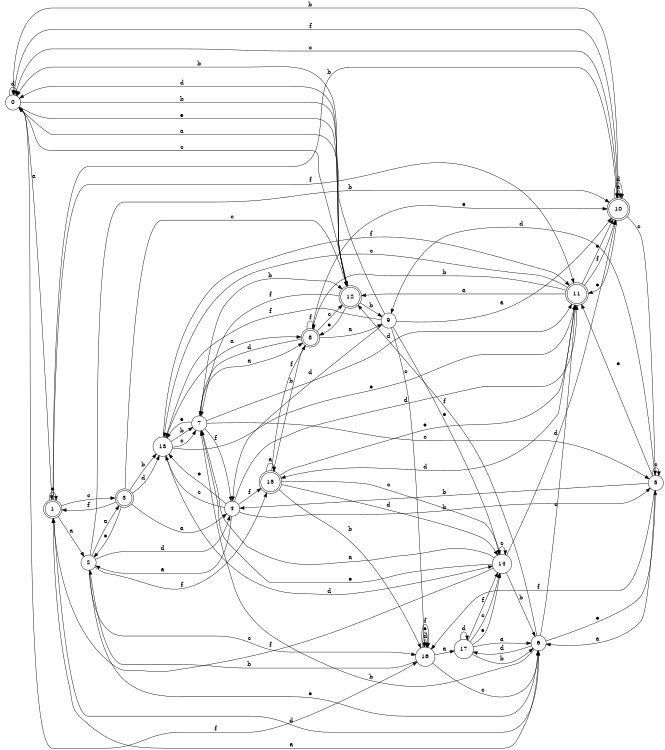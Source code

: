 digraph n15_4 {
__start0 [label="" shape="none"];

rankdir=LR;
size="8,5";

s0 [style="filled", color="black", fillcolor="white" shape="circle", label="0"];
s1 [style="rounded,filled", color="black", fillcolor="white" shape="doublecircle", label="1"];
s2 [style="filled", color="black", fillcolor="white" shape="circle", label="2"];
s3 [style="rounded,filled", color="black", fillcolor="white" shape="doublecircle", label="3"];
s4 [style="filled", color="black", fillcolor="white" shape="circle", label="4"];
s5 [style="filled", color="black", fillcolor="white" shape="circle", label="5"];
s6 [style="filled", color="black", fillcolor="white" shape="circle", label="6"];
s7 [style="filled", color="black", fillcolor="white" shape="circle", label="7"];
s8 [style="rounded,filled", color="black", fillcolor="white" shape="doublecircle", label="8"];
s9 [style="filled", color="black", fillcolor="white" shape="circle", label="9"];
s10 [style="rounded,filled", color="black", fillcolor="white" shape="doublecircle", label="10"];
s11 [style="rounded,filled", color="black", fillcolor="white" shape="doublecircle", label="11"];
s12 [style="rounded,filled", color="black", fillcolor="white" shape="doublecircle", label="12"];
s13 [style="filled", color="black", fillcolor="white" shape="circle", label="13"];
s14 [style="filled", color="black", fillcolor="white" shape="circle", label="14"];
s15 [style="rounded,filled", color="black", fillcolor="white" shape="doublecircle", label="15"];
s16 [style="filled", color="black", fillcolor="white" shape="circle", label="16"];
s17 [style="filled", color="black", fillcolor="white" shape="circle", label="17"];
s0 -> s1 [label="a"];
s0 -> s12 [label="b"];
s0 -> s10 [label="c"];
s0 -> s0 [label="d"];
s0 -> s12 [label="e"];
s0 -> s16 [label="f"];
s1 -> s2 [label="a"];
s1 -> s10 [label="b"];
s1 -> s3 [label="c"];
s1 -> s6 [label="d"];
s1 -> s1 [label="e"];
s1 -> s11 [label="f"];
s2 -> s3 [label="a"];
s2 -> s10 [label="b"];
s2 -> s16 [label="c"];
s2 -> s4 [label="d"];
s2 -> s6 [label="e"];
s2 -> s15 [label="f"];
s3 -> s4 [label="a"];
s3 -> s13 [label="b"];
s3 -> s12 [label="c"];
s3 -> s13 [label="d"];
s3 -> s2 [label="e"];
s3 -> s1 [label="f"];
s4 -> s2 [label="a"];
s4 -> s5 [label="b"];
s4 -> s13 [label="c"];
s4 -> s11 [label="d"];
s4 -> s13 [label="e"];
s4 -> s15 [label="f"];
s5 -> s6 [label="a"];
s5 -> s4 [label="b"];
s5 -> s5 [label="c"];
s5 -> s9 [label="d"];
s5 -> s11 [label="e"];
s5 -> s16 [label="f"];
s6 -> s1 [label="a"];
s6 -> s7 [label="b"];
s6 -> s11 [label="c"];
s6 -> s17 [label="d"];
s6 -> s5 [label="e"];
s6 -> s12 [label="f"];
s7 -> s8 [label="a"];
s7 -> s12 [label="b"];
s7 -> s5 [label="c"];
s7 -> s11 [label="d"];
s7 -> s13 [label="e"];
s7 -> s4 [label="f"];
s8 -> s9 [label="a"];
s8 -> s15 [label="b"];
s8 -> s12 [label="c"];
s8 -> s7 [label="d"];
s8 -> s10 [label="e"];
s8 -> s8 [label="f"];
s9 -> s10 [label="a"];
s9 -> s0 [label="b"];
s9 -> s16 [label="c"];
s9 -> s4 [label="d"];
s9 -> s14 [label="e"];
s9 -> s13 [label="f"];
s10 -> s10 [label="a"];
s10 -> s0 [label="b"];
s10 -> s5 [label="c"];
s10 -> s10 [label="d"];
s10 -> s11 [label="e"];
s10 -> s0 [label="f"];
s11 -> s12 [label="a"];
s11 -> s8 [label="b"];
s11 -> s13 [label="c"];
s11 -> s15 [label="d"];
s11 -> s10 [label="e"];
s11 -> s10 [label="f"];
s12 -> s0 [label="a"];
s12 -> s9 [label="b"];
s12 -> s0 [label="c"];
s12 -> s0 [label="d"];
s12 -> s8 [label="e"];
s12 -> s7 [label="f"];
s13 -> s8 [label="a"];
s13 -> s7 [label="b"];
s13 -> s7 [label="c"];
s13 -> s14 [label="d"];
s13 -> s11 [label="e"];
s13 -> s11 [label="f"];
s14 -> s7 [label="a"];
s14 -> s6 [label="b"];
s14 -> s14 [label="c"];
s14 -> s10 [label="d"];
s14 -> s7 [label="e"];
s14 -> s1 [label="f"];
s15 -> s15 [label="a"];
s15 -> s16 [label="b"];
s15 -> s14 [label="c"];
s15 -> s14 [label="d"];
s15 -> s11 [label="e"];
s15 -> s8 [label="f"];
s16 -> s17 [label="a"];
s16 -> s2 [label="b"];
s16 -> s6 [label="c"];
s16 -> s16 [label="d"];
s16 -> s16 [label="e"];
s16 -> s16 [label="f"];
s17 -> s6 [label="a"];
s17 -> s6 [label="b"];
s17 -> s14 [label="c"];
s17 -> s17 [label="d"];
s17 -> s14 [label="e"];
s17 -> s14 [label="f"];

}